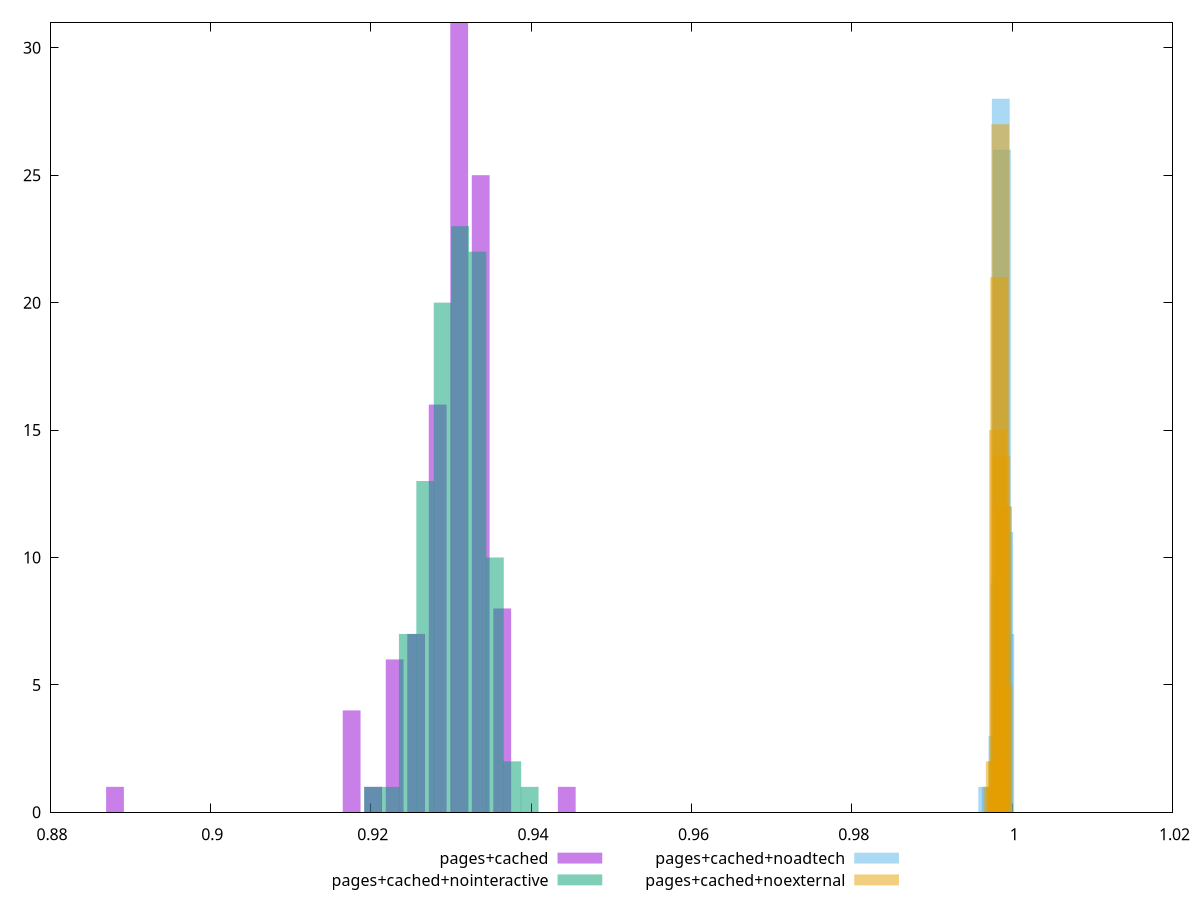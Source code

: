 $_pagesCached <<EOF
0.9444517927850882 1
0.8881066574200687 1
0.9310362843648454 31
0.9337193860488939 25
0.9256700809967483 7
0.9176207759446027 4
0.9364024877329425 8
0.9283531826807969 16
0.9203038776286513 1
0.9229869793126998 6
EOF
$_pagesCachedNointeractive <<EOF
0.9268006206963888 13
0.9333121004670895 22
0.9224596341825884 1
0.9311416072101892 23
0.928971113953289 20
0.9246301274394886 7
0.9354825937239897 10
0.9202891409256883 1
0.9398235802377901 1
0.9376530869808899 2
EOF
$_pagesCachedNoadtech <<EOF
0.9987241033428992 26
0.9991469331919012 7
0.9984422167768978 9
0.9985831600598984 28
0.9988650466258998 12
0.9990059899089005 11
0.9981603302108963 3
0.9973146705128922 1
0.9983012734938971 2
0.9968918406638901 1
EOF
$_pagesCachedNoexternal <<EOF
0.9987919661459206 12
0.9985191094416054 27
0.9982462527372901 15
0.9986555377937629 14
0.9983826810894477 21
0.9989283944980781 5
0.9981098243851325 2
0.9978369676808172 2
0.997564110976502 1
0.9979733960329749 1
EOF
set key outside below
set terminal pngcairo
set output "report_00004_2020-11-02T20-21-41.718Z/mainthread-work-breakdown/mainthread-work-breakdown_pages+cached_pages+cached+nointeractive_pages+cached+noadtech_pages+cached+noexternal+hist.png"
set boxwidth 0.00222080551543665
set style fill transparent solid 0.5 noborder
set yrange [0:31]
plot $_pagesCached title "pages+cached" with boxes ,$_pagesCachedNointeractive title "pages+cached+nointeractive" with boxes ,$_pagesCachedNoadtech title "pages+cached+noadtech" with boxes ,$_pagesCachedNoexternal title "pages+cached+noexternal" with boxes ,